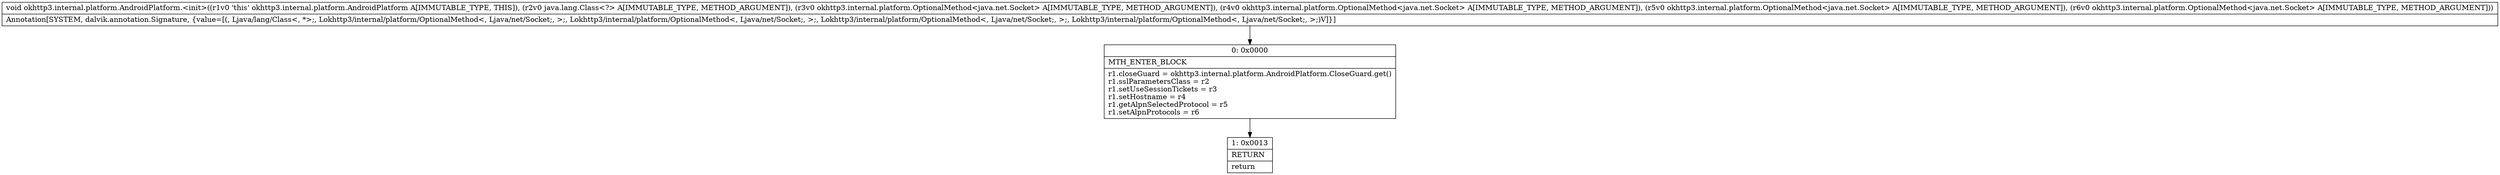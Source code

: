 digraph "CFG forokhttp3.internal.platform.AndroidPlatform.\<init\>(Ljava\/lang\/Class;Lokhttp3\/internal\/platform\/OptionalMethod;Lokhttp3\/internal\/platform\/OptionalMethod;Lokhttp3\/internal\/platform\/OptionalMethod;Lokhttp3\/internal\/platform\/OptionalMethod;)V" {
Node_0 [shape=record,label="{0\:\ 0x0000|MTH_ENTER_BLOCK\l|r1.closeGuard = okhttp3.internal.platform.AndroidPlatform.CloseGuard.get()\lr1.sslParametersClass = r2\lr1.setUseSessionTickets = r3\lr1.setHostname = r4\lr1.getAlpnSelectedProtocol = r5\lr1.setAlpnProtocols = r6\l}"];
Node_1 [shape=record,label="{1\:\ 0x0013|RETURN\l|return\l}"];
MethodNode[shape=record,label="{void okhttp3.internal.platform.AndroidPlatform.\<init\>((r1v0 'this' okhttp3.internal.platform.AndroidPlatform A[IMMUTABLE_TYPE, THIS]), (r2v0 java.lang.Class\<?\> A[IMMUTABLE_TYPE, METHOD_ARGUMENT]), (r3v0 okhttp3.internal.platform.OptionalMethod\<java.net.Socket\> A[IMMUTABLE_TYPE, METHOD_ARGUMENT]), (r4v0 okhttp3.internal.platform.OptionalMethod\<java.net.Socket\> A[IMMUTABLE_TYPE, METHOD_ARGUMENT]), (r5v0 okhttp3.internal.platform.OptionalMethod\<java.net.Socket\> A[IMMUTABLE_TYPE, METHOD_ARGUMENT]), (r6v0 okhttp3.internal.platform.OptionalMethod\<java.net.Socket\> A[IMMUTABLE_TYPE, METHOD_ARGUMENT]))  | Annotation[SYSTEM, dalvik.annotation.Signature, \{value=[(, Ljava\/lang\/Class\<, *\>;, Lokhttp3\/internal\/platform\/OptionalMethod\<, Ljava\/net\/Socket;, \>;, Lokhttp3\/internal\/platform\/OptionalMethod\<, Ljava\/net\/Socket;, \>;, Lokhttp3\/internal\/platform\/OptionalMethod\<, Ljava\/net\/Socket;, \>;, Lokhttp3\/internal\/platform\/OptionalMethod\<, Ljava\/net\/Socket;, \>;)V]\}]\l}"];
MethodNode -> Node_0;
Node_0 -> Node_1;
}

